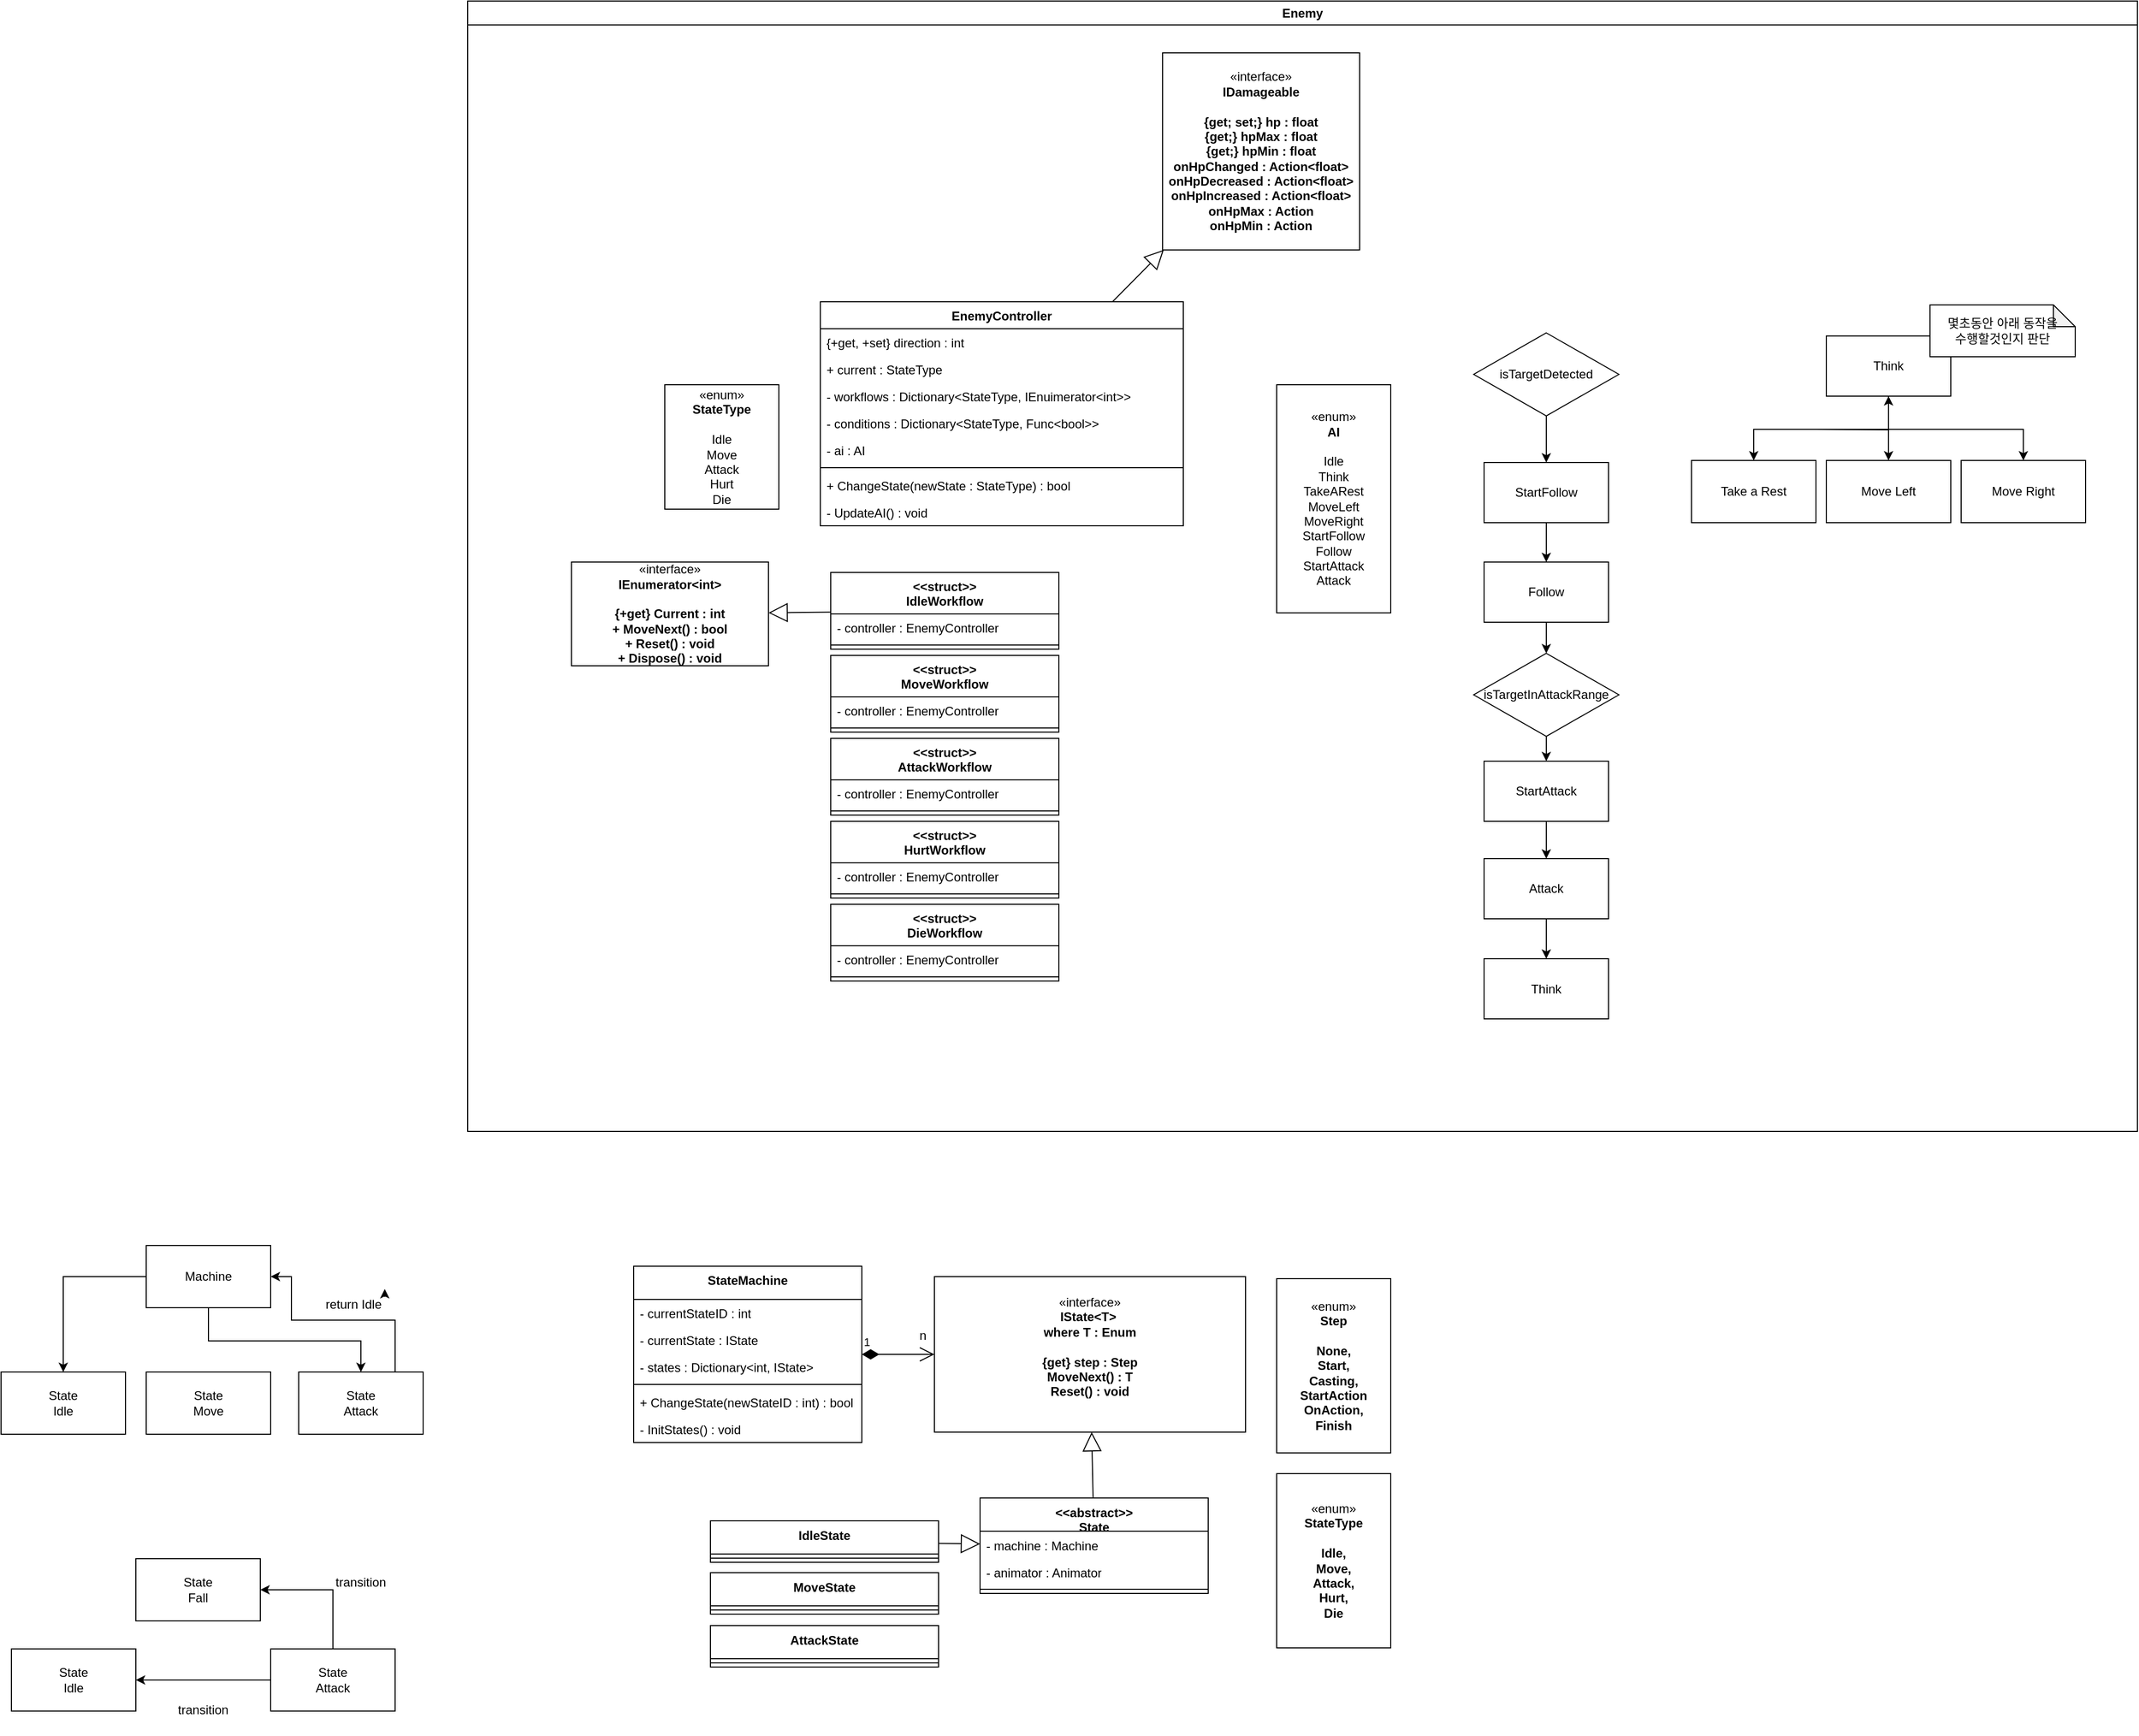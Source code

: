 <mxfile version="21.5.0" type="device">
  <diagram id="C5RBs43oDa-KdzZeNtuy" name="Page-1">
    <mxGraphModel dx="1994" dy="1815" grid="1" gridSize="10" guides="1" tooltips="1" connect="1" arrows="1" fold="1" page="1" pageScale="1" pageWidth="827" pageHeight="1169" math="0" shadow="0">
      <root>
        <mxCell id="WIyWlLk6GJQsqaUBKTNV-0" />
        <mxCell id="WIyWlLk6GJQsqaUBKTNV-1" parent="WIyWlLk6GJQsqaUBKTNV-0" />
        <mxCell id="aOTEqRpUaLpeXfPft1As-40" style="edgeStyle=orthogonalEdgeStyle;rounded=0;orthogonalLoop=1;jettySize=auto;html=1;" parent="WIyWlLk6GJQsqaUBKTNV-1" source="aOTEqRpUaLpeXfPft1As-35" target="aOTEqRpUaLpeXfPft1As-38" edge="1">
          <mxGeometry relative="1" as="geometry">
            <Array as="points">
              <mxPoint x="-550" y="892" />
              <mxPoint x="-403" y="892" />
            </Array>
          </mxGeometry>
        </mxCell>
        <mxCell id="aOTEqRpUaLpeXfPft1As-44" style="edgeStyle=orthogonalEdgeStyle;rounded=0;orthogonalLoop=1;jettySize=auto;html=1;" parent="WIyWlLk6GJQsqaUBKTNV-1" source="aOTEqRpUaLpeXfPft1As-35" target="aOTEqRpUaLpeXfPft1As-36" edge="1">
          <mxGeometry relative="1" as="geometry" />
        </mxCell>
        <mxCell id="aOTEqRpUaLpeXfPft1As-35" value="Machine" style="rounded=0;whiteSpace=wrap;html=1;" parent="WIyWlLk6GJQsqaUBKTNV-1" vertex="1">
          <mxGeometry x="-610" y="800" width="120" height="60" as="geometry" />
        </mxCell>
        <mxCell id="aOTEqRpUaLpeXfPft1As-36" value="State&lt;br&gt;Idle" style="rounded=0;whiteSpace=wrap;html=1;" parent="WIyWlLk6GJQsqaUBKTNV-1" vertex="1">
          <mxGeometry x="-750" y="922" width="120" height="60" as="geometry" />
        </mxCell>
        <mxCell id="aOTEqRpUaLpeXfPft1As-37" value="State&lt;br&gt;Move" style="rounded=0;whiteSpace=wrap;html=1;" parent="WIyWlLk6GJQsqaUBKTNV-1" vertex="1">
          <mxGeometry x="-610" y="922" width="120" height="60" as="geometry" />
        </mxCell>
        <mxCell id="aOTEqRpUaLpeXfPft1As-42" style="edgeStyle=orthogonalEdgeStyle;rounded=0;orthogonalLoop=1;jettySize=auto;html=1;entryX=1;entryY=0.5;entryDx=0;entryDy=0;" parent="WIyWlLk6GJQsqaUBKTNV-1" source="aOTEqRpUaLpeXfPft1As-38" target="aOTEqRpUaLpeXfPft1As-35" edge="1">
          <mxGeometry relative="1" as="geometry">
            <Array as="points">
              <mxPoint x="-370" y="872" />
              <mxPoint x="-470" y="872" />
              <mxPoint x="-470" y="830" />
            </Array>
          </mxGeometry>
        </mxCell>
        <mxCell id="aOTEqRpUaLpeXfPft1As-38" value="State&lt;br&gt;Attack" style="rounded=0;whiteSpace=wrap;html=1;" parent="WIyWlLk6GJQsqaUBKTNV-1" vertex="1">
          <mxGeometry x="-463" y="922" width="120" height="60" as="geometry" />
        </mxCell>
        <mxCell id="aOTEqRpUaLpeXfPft1As-43" value="return Idle" style="text;html=1;strokeColor=none;fillColor=none;align=center;verticalAlign=middle;whiteSpace=wrap;rounded=0;" parent="WIyWlLk6GJQsqaUBKTNV-1" vertex="1">
          <mxGeometry x="-440" y="842" width="60" height="30" as="geometry" />
        </mxCell>
        <mxCell id="aOTEqRpUaLpeXfPft1As-50" value="«enum»&lt;br&gt;&lt;b&gt;AI&lt;br&gt;&lt;/b&gt;&lt;br&gt;Idle&lt;br&gt;Think&lt;br&gt;TakeARest&lt;br&gt;MoveLeft&lt;br&gt;MoveRight&lt;br&gt;StartFollow&lt;br&gt;Follow&lt;br&gt;StartAttack&lt;br&gt;Attack" style="html=1;whiteSpace=wrap;" parent="WIyWlLk6GJQsqaUBKTNV-1" vertex="1">
          <mxGeometry x="480" y="-30" width="110" height="220" as="geometry" />
        </mxCell>
        <mxCell id="aOTEqRpUaLpeXfPft1As-55" style="edgeStyle=orthogonalEdgeStyle;rounded=0;orthogonalLoop=1;jettySize=auto;html=1;" parent="WIyWlLk6GJQsqaUBKTNV-1" source="aOTEqRpUaLpeXfPft1As-51" target="aOTEqRpUaLpeXfPft1As-52" edge="1">
          <mxGeometry relative="1" as="geometry">
            <Array as="points">
              <mxPoint x="1070" y="13" />
              <mxPoint x="940" y="13" />
            </Array>
          </mxGeometry>
        </mxCell>
        <mxCell id="aOTEqRpUaLpeXfPft1As-56" style="edgeStyle=orthogonalEdgeStyle;rounded=0;orthogonalLoop=1;jettySize=auto;html=1;entryX=0.5;entryY=0;entryDx=0;entryDy=0;" parent="WIyWlLk6GJQsqaUBKTNV-1" source="aOTEqRpUaLpeXfPft1As-51" target="aOTEqRpUaLpeXfPft1As-53" edge="1">
          <mxGeometry relative="1" as="geometry" />
        </mxCell>
        <mxCell id="aOTEqRpUaLpeXfPft1As-57" style="edgeStyle=orthogonalEdgeStyle;rounded=0;orthogonalLoop=1;jettySize=auto;html=1;" parent="WIyWlLk6GJQsqaUBKTNV-1" source="aOTEqRpUaLpeXfPft1As-51" target="aOTEqRpUaLpeXfPft1As-54" edge="1">
          <mxGeometry relative="1" as="geometry">
            <Array as="points">
              <mxPoint x="1070" y="13" />
              <mxPoint x="1200" y="13" />
            </Array>
          </mxGeometry>
        </mxCell>
        <mxCell id="aOTEqRpUaLpeXfPft1As-51" value="Think" style="rounded=0;whiteSpace=wrap;html=1;" parent="WIyWlLk6GJQsqaUBKTNV-1" vertex="1">
          <mxGeometry x="1010" y="-77" width="120" height="58" as="geometry" />
        </mxCell>
        <mxCell id="aOTEqRpUaLpeXfPft1As-59" style="edgeStyle=orthogonalEdgeStyle;rounded=0;orthogonalLoop=1;jettySize=auto;html=1;" parent="WIyWlLk6GJQsqaUBKTNV-1" target="aOTEqRpUaLpeXfPft1As-51" edge="1">
          <mxGeometry relative="1" as="geometry">
            <mxPoint x="1000" y="13" as="sourcePoint" />
          </mxGeometry>
        </mxCell>
        <mxCell id="aOTEqRpUaLpeXfPft1As-52" value="Take a Rest" style="rounded=0;whiteSpace=wrap;html=1;" parent="WIyWlLk6GJQsqaUBKTNV-1" vertex="1">
          <mxGeometry x="880" y="43" width="120" height="60" as="geometry" />
        </mxCell>
        <mxCell id="aOTEqRpUaLpeXfPft1As-53" value="Move Left" style="rounded=0;whiteSpace=wrap;html=1;" parent="WIyWlLk6GJQsqaUBKTNV-1" vertex="1">
          <mxGeometry x="1010" y="43" width="120" height="60" as="geometry" />
        </mxCell>
        <mxCell id="aOTEqRpUaLpeXfPft1As-54" value="Move Right" style="rounded=0;whiteSpace=wrap;html=1;" parent="WIyWlLk6GJQsqaUBKTNV-1" vertex="1">
          <mxGeometry x="1140" y="43" width="120" height="60" as="geometry" />
        </mxCell>
        <mxCell id="aOTEqRpUaLpeXfPft1As-58" value="몇초동안 아래 동작을 &lt;br&gt;수행할것인지 판단" style="shape=note;whiteSpace=wrap;html=1;backgroundOutline=1;darkOpacity=0.05;size=21;" parent="WIyWlLk6GJQsqaUBKTNV-1" vertex="1">
          <mxGeometry x="1110" y="-107" width="140" height="50" as="geometry" />
        </mxCell>
        <mxCell id="smGgqJWoycsVkXyafBAR-5" style="edgeStyle=orthogonalEdgeStyle;rounded=0;orthogonalLoop=1;jettySize=auto;html=1;" parent="WIyWlLk6GJQsqaUBKTNV-1" source="smGgqJWoycsVkXyafBAR-1" target="smGgqJWoycsVkXyafBAR-2" edge="1">
          <mxGeometry relative="1" as="geometry" />
        </mxCell>
        <mxCell id="smGgqJWoycsVkXyafBAR-1" value="isTargetDetected" style="rhombus;whiteSpace=wrap;html=1;" parent="WIyWlLk6GJQsqaUBKTNV-1" vertex="1">
          <mxGeometry x="670" y="-80" width="140" height="80" as="geometry" />
        </mxCell>
        <mxCell id="smGgqJWoycsVkXyafBAR-6" style="edgeStyle=orthogonalEdgeStyle;rounded=0;orthogonalLoop=1;jettySize=auto;html=1;entryX=0.5;entryY=0;entryDx=0;entryDy=0;" parent="WIyWlLk6GJQsqaUBKTNV-1" source="smGgqJWoycsVkXyafBAR-2" target="smGgqJWoycsVkXyafBAR-3" edge="1">
          <mxGeometry relative="1" as="geometry" />
        </mxCell>
        <mxCell id="smGgqJWoycsVkXyafBAR-2" value="StartFollow" style="rounded=0;whiteSpace=wrap;html=1;" parent="WIyWlLk6GJQsqaUBKTNV-1" vertex="1">
          <mxGeometry x="680" y="45" width="120" height="58" as="geometry" />
        </mxCell>
        <mxCell id="smGgqJWoycsVkXyafBAR-9" style="edgeStyle=orthogonalEdgeStyle;rounded=0;orthogonalLoop=1;jettySize=auto;html=1;entryX=0.5;entryY=0;entryDx=0;entryDy=0;" parent="WIyWlLk6GJQsqaUBKTNV-1" source="smGgqJWoycsVkXyafBAR-3" target="smGgqJWoycsVkXyafBAR-8" edge="1">
          <mxGeometry relative="1" as="geometry" />
        </mxCell>
        <mxCell id="smGgqJWoycsVkXyafBAR-3" value="Follow" style="rounded=0;whiteSpace=wrap;html=1;" parent="WIyWlLk6GJQsqaUBKTNV-1" vertex="1">
          <mxGeometry x="680" y="141" width="120" height="58" as="geometry" />
        </mxCell>
        <mxCell id="smGgqJWoycsVkXyafBAR-12" style="edgeStyle=orthogonalEdgeStyle;rounded=0;orthogonalLoop=1;jettySize=auto;html=1;entryX=0.5;entryY=0;entryDx=0;entryDy=0;" parent="WIyWlLk6GJQsqaUBKTNV-1" source="smGgqJWoycsVkXyafBAR-8" target="smGgqJWoycsVkXyafBAR-10" edge="1">
          <mxGeometry relative="1" as="geometry" />
        </mxCell>
        <mxCell id="smGgqJWoycsVkXyafBAR-8" value="isTargetInAttackRange" style="rhombus;whiteSpace=wrap;html=1;" parent="WIyWlLk6GJQsqaUBKTNV-1" vertex="1">
          <mxGeometry x="670" y="229" width="140" height="80" as="geometry" />
        </mxCell>
        <mxCell id="smGgqJWoycsVkXyafBAR-13" style="edgeStyle=orthogonalEdgeStyle;rounded=0;orthogonalLoop=1;jettySize=auto;html=1;entryX=0.5;entryY=0;entryDx=0;entryDy=0;" parent="WIyWlLk6GJQsqaUBKTNV-1" source="smGgqJWoycsVkXyafBAR-10" target="smGgqJWoycsVkXyafBAR-11" edge="1">
          <mxGeometry relative="1" as="geometry" />
        </mxCell>
        <mxCell id="smGgqJWoycsVkXyafBAR-10" value="StartAttack" style="rounded=0;whiteSpace=wrap;html=1;" parent="WIyWlLk6GJQsqaUBKTNV-1" vertex="1">
          <mxGeometry x="680" y="333" width="120" height="58" as="geometry" />
        </mxCell>
        <mxCell id="smGgqJWoycsVkXyafBAR-15" style="edgeStyle=orthogonalEdgeStyle;rounded=0;orthogonalLoop=1;jettySize=auto;html=1;" parent="WIyWlLk6GJQsqaUBKTNV-1" source="smGgqJWoycsVkXyafBAR-11" target="smGgqJWoycsVkXyafBAR-14" edge="1">
          <mxGeometry relative="1" as="geometry" />
        </mxCell>
        <mxCell id="smGgqJWoycsVkXyafBAR-11" value="Attack" style="rounded=0;whiteSpace=wrap;html=1;" parent="WIyWlLk6GJQsqaUBKTNV-1" vertex="1">
          <mxGeometry x="680" y="427" width="120" height="58" as="geometry" />
        </mxCell>
        <mxCell id="smGgqJWoycsVkXyafBAR-14" value="Think" style="rounded=0;whiteSpace=wrap;html=1;" parent="WIyWlLk6GJQsqaUBKTNV-1" vertex="1">
          <mxGeometry x="680" y="523.5" width="120" height="58" as="geometry" />
        </mxCell>
        <mxCell id="smGgqJWoycsVkXyafBAR-18" value="«interface»&lt;br&gt;&lt;b&gt;IDamageable&lt;br&gt;&lt;br&gt;{get; set;} hp : float&lt;br&gt;{get;} hpMax : float&lt;br&gt;{get;} hpMin : float&lt;br&gt;onHpChanged : Action&amp;lt;float&amp;gt;&lt;br&gt;onHpDecreased : Action&amp;lt;float&amp;gt;&lt;br&gt;onHpIncreased : Action&amp;lt;float&amp;gt;&lt;br&gt;onHpMax : Action&lt;br&gt;onHpMin : Action&lt;br&gt;&lt;/b&gt;" style="html=1;whiteSpace=wrap;" parent="WIyWlLk6GJQsqaUBKTNV-1" vertex="1">
          <mxGeometry x="370" y="-350" width="190" height="190" as="geometry" />
        </mxCell>
        <mxCell id="smGgqJWoycsVkXyafBAR-19" value="" style="endArrow=block;endSize=16;endFill=0;html=1;rounded=0;" parent="WIyWlLk6GJQsqaUBKTNV-1" source="aOTEqRpUaLpeXfPft1As-0" target="smGgqJWoycsVkXyafBAR-18" edge="1">
          <mxGeometry width="160" relative="1" as="geometry">
            <mxPoint x="50" y="288" as="sourcePoint" />
            <mxPoint x="-10" y="289" as="targetPoint" />
          </mxGeometry>
        </mxCell>
        <mxCell id="smGgqJWoycsVkXyafBAR-20" value="«interface»&lt;br&gt;&lt;b&gt;IState&amp;lt;T&amp;gt;&amp;nbsp;&lt;br&gt;where T : Enum&lt;br&gt;&lt;br&gt;{get} step : Step&lt;br&gt;MoveNext() : T&lt;br&gt;Reset() : void&lt;br&gt;&lt;br&gt;&lt;/b&gt;" style="html=1;whiteSpace=wrap;" parent="WIyWlLk6GJQsqaUBKTNV-1" vertex="1">
          <mxGeometry x="150" y="830" width="300" height="150" as="geometry" />
        </mxCell>
        <mxCell id="smGgqJWoycsVkXyafBAR-21" value="Enemy" style="swimlane;whiteSpace=wrap;html=1;" parent="WIyWlLk6GJQsqaUBKTNV-1" vertex="1">
          <mxGeometry x="-300" y="-400" width="1610" height="1090" as="geometry" />
        </mxCell>
        <mxCell id="aOTEqRpUaLpeXfPft1As-5" value="&amp;lt;&amp;lt;struct&amp;gt;&amp;gt;&lt;br&gt;IdleWorkflow" style="swimlane;fontStyle=1;align=center;verticalAlign=top;childLayout=stackLayout;horizontal=1;startSize=40;horizontalStack=0;resizeParent=1;resizeParentMax=0;resizeLast=0;collapsible=1;marginBottom=0;whiteSpace=wrap;html=1;" parent="smGgqJWoycsVkXyafBAR-21" vertex="1">
          <mxGeometry x="350" y="551" width="220" height="74" as="geometry" />
        </mxCell>
        <mxCell id="aOTEqRpUaLpeXfPft1As-8" value="- controller : EnemyController" style="text;strokeColor=none;fillColor=none;align=left;verticalAlign=top;spacingLeft=4;spacingRight=4;overflow=hidden;rotatable=0;points=[[0,0.5],[1,0.5]];portConstraint=eastwest;whiteSpace=wrap;html=1;" parent="aOTEqRpUaLpeXfPft1As-5" vertex="1">
          <mxGeometry y="40" width="220" height="26" as="geometry" />
        </mxCell>
        <mxCell id="aOTEqRpUaLpeXfPft1As-7" value="" style="line;strokeWidth=1;fillColor=none;align=left;verticalAlign=middle;spacingTop=-1;spacingLeft=3;spacingRight=3;rotatable=0;labelPosition=right;points=[];portConstraint=eastwest;strokeColor=inherit;" parent="aOTEqRpUaLpeXfPft1As-5" vertex="1">
          <mxGeometry y="66" width="220" height="8" as="geometry" />
        </mxCell>
        <mxCell id="aOTEqRpUaLpeXfPft1As-9" value="«interface»&lt;br&gt;&lt;b&gt;IEnumerator&amp;lt;int&amp;gt;&lt;br&gt;&lt;br&gt;{+get} Current : int&lt;br&gt;+ MoveNext() : bool&lt;br&gt;+ Reset() : void&lt;br&gt;+ Dispose() : void&lt;br&gt;&lt;/b&gt;" style="html=1;whiteSpace=wrap;" parent="smGgqJWoycsVkXyafBAR-21" vertex="1">
          <mxGeometry x="100" y="541" width="190" height="100" as="geometry" />
        </mxCell>
        <mxCell id="aOTEqRpUaLpeXfPft1As-10" value="" style="endArrow=block;endSize=16;endFill=0;html=1;rounded=0;" parent="smGgqJWoycsVkXyafBAR-21" source="aOTEqRpUaLpeXfPft1As-5" target="aOTEqRpUaLpeXfPft1As-9" edge="1">
          <mxGeometry width="160" relative="1" as="geometry">
            <mxPoint x="760" y="591" as="sourcePoint" />
            <mxPoint x="920" y="591" as="targetPoint" />
          </mxGeometry>
        </mxCell>
        <mxCell id="aOTEqRpUaLpeXfPft1As-17" value="&amp;lt;&amp;lt;struct&amp;gt;&amp;gt;&lt;br&gt;MoveWorkflow" style="swimlane;fontStyle=1;align=center;verticalAlign=top;childLayout=stackLayout;horizontal=1;startSize=40;horizontalStack=0;resizeParent=1;resizeParentMax=0;resizeLast=0;collapsible=1;marginBottom=0;whiteSpace=wrap;html=1;" parent="smGgqJWoycsVkXyafBAR-21" vertex="1">
          <mxGeometry x="350" y="631" width="220" height="74" as="geometry" />
        </mxCell>
        <mxCell id="aOTEqRpUaLpeXfPft1As-18" value="- controller : EnemyController" style="text;strokeColor=none;fillColor=none;align=left;verticalAlign=top;spacingLeft=4;spacingRight=4;overflow=hidden;rotatable=0;points=[[0,0.5],[1,0.5]];portConstraint=eastwest;whiteSpace=wrap;html=1;" parent="aOTEqRpUaLpeXfPft1As-17" vertex="1">
          <mxGeometry y="40" width="220" height="26" as="geometry" />
        </mxCell>
        <mxCell id="aOTEqRpUaLpeXfPft1As-19" value="" style="line;strokeWidth=1;fillColor=none;align=left;verticalAlign=middle;spacingTop=-1;spacingLeft=3;spacingRight=3;rotatable=0;labelPosition=right;points=[];portConstraint=eastwest;strokeColor=inherit;" parent="aOTEqRpUaLpeXfPft1As-17" vertex="1">
          <mxGeometry y="66" width="220" height="8" as="geometry" />
        </mxCell>
        <mxCell id="aOTEqRpUaLpeXfPft1As-20" value="&amp;lt;&amp;lt;struct&amp;gt;&amp;gt;&lt;br&gt;AttackWorkflow" style="swimlane;fontStyle=1;align=center;verticalAlign=top;childLayout=stackLayout;horizontal=1;startSize=40;horizontalStack=0;resizeParent=1;resizeParentMax=0;resizeLast=0;collapsible=1;marginBottom=0;whiteSpace=wrap;html=1;" parent="smGgqJWoycsVkXyafBAR-21" vertex="1">
          <mxGeometry x="350" y="711" width="220" height="74" as="geometry" />
        </mxCell>
        <mxCell id="aOTEqRpUaLpeXfPft1As-21" value="- controller : EnemyController" style="text;strokeColor=none;fillColor=none;align=left;verticalAlign=top;spacingLeft=4;spacingRight=4;overflow=hidden;rotatable=0;points=[[0,0.5],[1,0.5]];portConstraint=eastwest;whiteSpace=wrap;html=1;" parent="aOTEqRpUaLpeXfPft1As-20" vertex="1">
          <mxGeometry y="40" width="220" height="26" as="geometry" />
        </mxCell>
        <mxCell id="aOTEqRpUaLpeXfPft1As-22" value="" style="line;strokeWidth=1;fillColor=none;align=left;verticalAlign=middle;spacingTop=-1;spacingLeft=3;spacingRight=3;rotatable=0;labelPosition=right;points=[];portConstraint=eastwest;strokeColor=inherit;" parent="aOTEqRpUaLpeXfPft1As-20" vertex="1">
          <mxGeometry y="66" width="220" height="8" as="geometry" />
        </mxCell>
        <mxCell id="aOTEqRpUaLpeXfPft1As-23" value="&amp;lt;&amp;lt;struct&amp;gt;&amp;gt;&lt;br&gt;HurtWorkflow" style="swimlane;fontStyle=1;align=center;verticalAlign=top;childLayout=stackLayout;horizontal=1;startSize=40;horizontalStack=0;resizeParent=1;resizeParentMax=0;resizeLast=0;collapsible=1;marginBottom=0;whiteSpace=wrap;html=1;" parent="smGgqJWoycsVkXyafBAR-21" vertex="1">
          <mxGeometry x="350" y="791" width="220" height="74" as="geometry" />
        </mxCell>
        <mxCell id="aOTEqRpUaLpeXfPft1As-24" value="- controller : EnemyController" style="text;strokeColor=none;fillColor=none;align=left;verticalAlign=top;spacingLeft=4;spacingRight=4;overflow=hidden;rotatable=0;points=[[0,0.5],[1,0.5]];portConstraint=eastwest;whiteSpace=wrap;html=1;" parent="aOTEqRpUaLpeXfPft1As-23" vertex="1">
          <mxGeometry y="40" width="220" height="26" as="geometry" />
        </mxCell>
        <mxCell id="aOTEqRpUaLpeXfPft1As-25" value="" style="line;strokeWidth=1;fillColor=none;align=left;verticalAlign=middle;spacingTop=-1;spacingLeft=3;spacingRight=3;rotatable=0;labelPosition=right;points=[];portConstraint=eastwest;strokeColor=inherit;" parent="aOTEqRpUaLpeXfPft1As-23" vertex="1">
          <mxGeometry y="66" width="220" height="8" as="geometry" />
        </mxCell>
        <mxCell id="aOTEqRpUaLpeXfPft1As-26" value="&amp;lt;&amp;lt;struct&amp;gt;&amp;gt;&lt;br&gt;DieWorkflow" style="swimlane;fontStyle=1;align=center;verticalAlign=top;childLayout=stackLayout;horizontal=1;startSize=40;horizontalStack=0;resizeParent=1;resizeParentMax=0;resizeLast=0;collapsible=1;marginBottom=0;whiteSpace=wrap;html=1;" parent="smGgqJWoycsVkXyafBAR-21" vertex="1">
          <mxGeometry x="350" y="871" width="220" height="74" as="geometry" />
        </mxCell>
        <mxCell id="aOTEqRpUaLpeXfPft1As-27" value="- controller : EnemyController" style="text;strokeColor=none;fillColor=none;align=left;verticalAlign=top;spacingLeft=4;spacingRight=4;overflow=hidden;rotatable=0;points=[[0,0.5],[1,0.5]];portConstraint=eastwest;whiteSpace=wrap;html=1;" parent="aOTEqRpUaLpeXfPft1As-26" vertex="1">
          <mxGeometry y="40" width="220" height="26" as="geometry" />
        </mxCell>
        <mxCell id="aOTEqRpUaLpeXfPft1As-28" value="" style="line;strokeWidth=1;fillColor=none;align=left;verticalAlign=middle;spacingTop=-1;spacingLeft=3;spacingRight=3;rotatable=0;labelPosition=right;points=[];portConstraint=eastwest;strokeColor=inherit;" parent="aOTEqRpUaLpeXfPft1As-26" vertex="1">
          <mxGeometry y="66" width="220" height="8" as="geometry" />
        </mxCell>
        <mxCell id="aOTEqRpUaLpeXfPft1As-4" value="«enum»&lt;br&gt;&lt;b&gt;StateType&lt;br&gt;&lt;/b&gt;&lt;br&gt;Idle&lt;br&gt;Move&lt;br&gt;Attack&lt;br&gt;Hurt&lt;br&gt;Die" style="html=1;whiteSpace=wrap;" parent="smGgqJWoycsVkXyafBAR-21" vertex="1">
          <mxGeometry x="190" y="370" width="110" height="120" as="geometry" />
        </mxCell>
        <mxCell id="aOTEqRpUaLpeXfPft1As-0" value="EnemyController" style="swimlane;fontStyle=1;align=center;verticalAlign=top;childLayout=stackLayout;horizontal=1;startSize=26;horizontalStack=0;resizeParent=1;resizeParentMax=0;resizeLast=0;collapsible=1;marginBottom=0;whiteSpace=wrap;html=1;" parent="smGgqJWoycsVkXyafBAR-21" vertex="1">
          <mxGeometry x="340" y="290" width="350" height="216" as="geometry" />
        </mxCell>
        <mxCell id="aOTEqRpUaLpeXfPft1As-45" value="{+get, +set} direction : int" style="text;strokeColor=none;fillColor=none;align=left;verticalAlign=top;spacingLeft=4;spacingRight=4;overflow=hidden;rotatable=0;points=[[0,0.5],[1,0.5]];portConstraint=eastwest;whiteSpace=wrap;html=1;" parent="aOTEqRpUaLpeXfPft1As-0" vertex="1">
          <mxGeometry y="26" width="350" height="26" as="geometry" />
        </mxCell>
        <mxCell id="aOTEqRpUaLpeXfPft1As-1" value="+ current : StateType" style="text;strokeColor=none;fillColor=none;align=left;verticalAlign=top;spacingLeft=4;spacingRight=4;overflow=hidden;rotatable=0;points=[[0,0.5],[1,0.5]];portConstraint=eastwest;whiteSpace=wrap;html=1;" parent="aOTEqRpUaLpeXfPft1As-0" vertex="1">
          <mxGeometry y="52" width="350" height="26" as="geometry" />
        </mxCell>
        <mxCell id="aOTEqRpUaLpeXfPft1As-46" value="- workflows : Dictionary&amp;lt;StateType, IEnuimerator&amp;lt;int&amp;gt;&amp;gt;" style="text;strokeColor=none;fillColor=none;align=left;verticalAlign=top;spacingLeft=4;spacingRight=4;overflow=hidden;rotatable=0;points=[[0,0.5],[1,0.5]];portConstraint=eastwest;whiteSpace=wrap;html=1;" parent="aOTEqRpUaLpeXfPft1As-0" vertex="1">
          <mxGeometry y="78" width="350" height="26" as="geometry" />
        </mxCell>
        <mxCell id="aOTEqRpUaLpeXfPft1As-47" value="- conditions : Dictionary&amp;lt;StateType, Func&amp;lt;bool&amp;gt;&amp;gt;" style="text;strokeColor=none;fillColor=none;align=left;verticalAlign=top;spacingLeft=4;spacingRight=4;overflow=hidden;rotatable=0;points=[[0,0.5],[1,0.5]];portConstraint=eastwest;whiteSpace=wrap;html=1;" parent="aOTEqRpUaLpeXfPft1As-0" vertex="1">
          <mxGeometry y="104" width="350" height="26" as="geometry" />
        </mxCell>
        <mxCell id="smGgqJWoycsVkXyafBAR-16" value="- ai : AI" style="text;strokeColor=none;fillColor=none;align=left;verticalAlign=top;spacingLeft=4;spacingRight=4;overflow=hidden;rotatable=0;points=[[0,0.5],[1,0.5]];portConstraint=eastwest;whiteSpace=wrap;html=1;" parent="aOTEqRpUaLpeXfPft1As-0" vertex="1">
          <mxGeometry y="130" width="350" height="26" as="geometry" />
        </mxCell>
        <mxCell id="aOTEqRpUaLpeXfPft1As-2" value="" style="line;strokeWidth=1;fillColor=none;align=left;verticalAlign=middle;spacingTop=-1;spacingLeft=3;spacingRight=3;rotatable=0;labelPosition=right;points=[];portConstraint=eastwest;strokeColor=inherit;" parent="aOTEqRpUaLpeXfPft1As-0" vertex="1">
          <mxGeometry y="156" width="350" height="8" as="geometry" />
        </mxCell>
        <mxCell id="aOTEqRpUaLpeXfPft1As-3" value="+ ChangeState(newState : StateType) : bool" style="text;strokeColor=none;fillColor=none;align=left;verticalAlign=top;spacingLeft=4;spacingRight=4;overflow=hidden;rotatable=0;points=[[0,0.5],[1,0.5]];portConstraint=eastwest;whiteSpace=wrap;html=1;" parent="aOTEqRpUaLpeXfPft1As-0" vertex="1">
          <mxGeometry y="164" width="350" height="26" as="geometry" />
        </mxCell>
        <mxCell id="smGgqJWoycsVkXyafBAR-17" value="- UpdateAI() : void" style="text;strokeColor=none;fillColor=none;align=left;verticalAlign=top;spacingLeft=4;spacingRight=4;overflow=hidden;rotatable=0;points=[[0,0.5],[1,0.5]];portConstraint=eastwest;whiteSpace=wrap;html=1;" parent="aOTEqRpUaLpeXfPft1As-0" vertex="1">
          <mxGeometry y="190" width="350" height="26" as="geometry" />
        </mxCell>
        <mxCell id="smGgqJWoycsVkXyafBAR-25" style="edgeStyle=orthogonalEdgeStyle;rounded=0;orthogonalLoop=1;jettySize=auto;html=1;entryX=1;entryY=0.5;entryDx=0;entryDy=0;" parent="WIyWlLk6GJQsqaUBKTNV-1" source="smGgqJWoycsVkXyafBAR-22" target="smGgqJWoycsVkXyafBAR-23" edge="1">
          <mxGeometry relative="1" as="geometry" />
        </mxCell>
        <mxCell id="smGgqJWoycsVkXyafBAR-27" style="edgeStyle=orthogonalEdgeStyle;rounded=0;orthogonalLoop=1;jettySize=auto;html=1;entryX=1;entryY=0.5;entryDx=0;entryDy=0;" parent="WIyWlLk6GJQsqaUBKTNV-1" source="smGgqJWoycsVkXyafBAR-22" target="smGgqJWoycsVkXyafBAR-24" edge="1">
          <mxGeometry relative="1" as="geometry">
            <Array as="points">
              <mxPoint x="-430" y="1132" />
            </Array>
          </mxGeometry>
        </mxCell>
        <mxCell id="smGgqJWoycsVkXyafBAR-22" value="State&lt;br&gt;Attack" style="rounded=0;whiteSpace=wrap;html=1;" parent="WIyWlLk6GJQsqaUBKTNV-1" vertex="1">
          <mxGeometry x="-490" y="1189" width="120" height="60" as="geometry" />
        </mxCell>
        <mxCell id="smGgqJWoycsVkXyafBAR-23" value="State&lt;br&gt;Idle" style="rounded=0;whiteSpace=wrap;html=1;" parent="WIyWlLk6GJQsqaUBKTNV-1" vertex="1">
          <mxGeometry x="-740" y="1189" width="120" height="60" as="geometry" />
        </mxCell>
        <mxCell id="smGgqJWoycsVkXyafBAR-24" value="State&lt;br&gt;Fall" style="rounded=0;whiteSpace=wrap;html=1;" parent="WIyWlLk6GJQsqaUBKTNV-1" vertex="1">
          <mxGeometry x="-620" y="1102" width="120" height="60" as="geometry" />
        </mxCell>
        <mxCell id="smGgqJWoycsVkXyafBAR-26" value="transition&lt;br&gt;" style="text;html=1;strokeColor=none;fillColor=none;align=center;verticalAlign=middle;whiteSpace=wrap;rounded=0;" parent="WIyWlLk6GJQsqaUBKTNV-1" vertex="1">
          <mxGeometry x="-590" y="1224" width="70" height="48" as="geometry" />
        </mxCell>
        <mxCell id="smGgqJWoycsVkXyafBAR-28" value="transition&lt;br&gt;" style="text;html=1;strokeColor=none;fillColor=none;align=center;verticalAlign=middle;whiteSpace=wrap;rounded=0;" parent="WIyWlLk6GJQsqaUBKTNV-1" vertex="1">
          <mxGeometry x="-438" y="1101" width="70" height="48" as="geometry" />
        </mxCell>
        <mxCell id="WVm0MRxjZDviZCdLxg2u-0" value="&amp;lt;&amp;lt;abstract&amp;gt;&amp;gt;&lt;br&gt;State" style="swimlane;fontStyle=1;align=center;verticalAlign=top;childLayout=stackLayout;horizontal=1;startSize=32;horizontalStack=0;resizeParent=1;resizeParentMax=0;resizeLast=0;collapsible=1;marginBottom=0;whiteSpace=wrap;html=1;" parent="WIyWlLk6GJQsqaUBKTNV-1" vertex="1">
          <mxGeometry x="194" y="1043.5" width="220" height="92" as="geometry" />
        </mxCell>
        <mxCell id="WVm0MRxjZDviZCdLxg2u-5" value="- machine : Machine" style="text;strokeColor=none;fillColor=none;align=left;verticalAlign=top;spacingLeft=4;spacingRight=4;overflow=hidden;rotatable=0;points=[[0,0.5],[1,0.5]];portConstraint=eastwest;whiteSpace=wrap;html=1;" parent="WVm0MRxjZDviZCdLxg2u-0" vertex="1">
          <mxGeometry y="32" width="220" height="26" as="geometry" />
        </mxCell>
        <mxCell id="WVm0MRxjZDviZCdLxg2u-1" value="- animator : Animator" style="text;strokeColor=none;fillColor=none;align=left;verticalAlign=top;spacingLeft=4;spacingRight=4;overflow=hidden;rotatable=0;points=[[0,0.5],[1,0.5]];portConstraint=eastwest;whiteSpace=wrap;html=1;" parent="WVm0MRxjZDviZCdLxg2u-0" vertex="1">
          <mxGeometry y="58" width="220" height="26" as="geometry" />
        </mxCell>
        <mxCell id="WVm0MRxjZDviZCdLxg2u-2" value="" style="line;strokeWidth=1;fillColor=none;align=left;verticalAlign=middle;spacingTop=-1;spacingLeft=3;spacingRight=3;rotatable=0;labelPosition=right;points=[];portConstraint=eastwest;strokeColor=inherit;" parent="WVm0MRxjZDviZCdLxg2u-0" vertex="1">
          <mxGeometry y="84" width="220" height="8" as="geometry" />
        </mxCell>
        <mxCell id="WVm0MRxjZDviZCdLxg2u-3" value="" style="endArrow=block;endSize=16;endFill=0;html=1;rounded=0;" parent="WIyWlLk6GJQsqaUBKTNV-1" source="WVm0MRxjZDviZCdLxg2u-0" target="smGgqJWoycsVkXyafBAR-20" edge="1">
          <mxGeometry width="160" relative="1" as="geometry">
            <mxPoint x="50" y="288" as="sourcePoint" />
            <mxPoint x="-10" y="289" as="targetPoint" />
          </mxGeometry>
        </mxCell>
        <mxCell id="WVm0MRxjZDviZCdLxg2u-7" value="StateMachine" style="swimlane;fontStyle=1;align=center;verticalAlign=top;childLayout=stackLayout;horizontal=1;startSize=32;horizontalStack=0;resizeParent=1;resizeParentMax=0;resizeLast=0;collapsible=1;marginBottom=0;whiteSpace=wrap;html=1;" parent="WIyWlLk6GJQsqaUBKTNV-1" vertex="1">
          <mxGeometry x="-140" y="820" width="220" height="170" as="geometry" />
        </mxCell>
        <mxCell id="WVm0MRxjZDviZCdLxg2u-8" value="- currentStateID : int" style="text;strokeColor=none;fillColor=none;align=left;verticalAlign=top;spacingLeft=4;spacingRight=4;overflow=hidden;rotatable=0;points=[[0,0.5],[1,0.5]];portConstraint=eastwest;whiteSpace=wrap;html=1;" parent="WVm0MRxjZDviZCdLxg2u-7" vertex="1">
          <mxGeometry y="32" width="220" height="26" as="geometry" />
        </mxCell>
        <mxCell id="WVm0MRxjZDviZCdLxg2u-11" value="- currentState : IState" style="text;strokeColor=none;fillColor=none;align=left;verticalAlign=top;spacingLeft=4;spacingRight=4;overflow=hidden;rotatable=0;points=[[0,0.5],[1,0.5]];portConstraint=eastwest;whiteSpace=wrap;html=1;" parent="WVm0MRxjZDviZCdLxg2u-7" vertex="1">
          <mxGeometry y="58" width="220" height="26" as="geometry" />
        </mxCell>
        <mxCell id="WVm0MRxjZDviZCdLxg2u-14" value="- states : Dictionary&amp;lt;int, IState&amp;gt;" style="text;strokeColor=none;fillColor=none;align=left;verticalAlign=top;spacingLeft=4;spacingRight=4;overflow=hidden;rotatable=0;points=[[0,0.5],[1,0.5]];portConstraint=eastwest;whiteSpace=wrap;html=1;" parent="WVm0MRxjZDviZCdLxg2u-7" vertex="1">
          <mxGeometry y="84" width="220" height="26" as="geometry" />
        </mxCell>
        <mxCell id="WVm0MRxjZDviZCdLxg2u-10" value="" style="line;strokeWidth=1;fillColor=none;align=left;verticalAlign=middle;spacingTop=-1;spacingLeft=3;spacingRight=3;rotatable=0;labelPosition=right;points=[];portConstraint=eastwest;strokeColor=inherit;" parent="WVm0MRxjZDviZCdLxg2u-7" vertex="1">
          <mxGeometry y="110" width="220" height="8" as="geometry" />
        </mxCell>
        <mxCell id="WVm0MRxjZDviZCdLxg2u-15" value="+ ChangeState(newStateID : int) : bool" style="text;strokeColor=none;fillColor=none;align=left;verticalAlign=top;spacingLeft=4;spacingRight=4;overflow=hidden;rotatable=0;points=[[0,0.5],[1,0.5]];portConstraint=eastwest;whiteSpace=wrap;html=1;" parent="WVm0MRxjZDviZCdLxg2u-7" vertex="1">
          <mxGeometry y="118" width="220" height="26" as="geometry" />
        </mxCell>
        <mxCell id="WVm0MRxjZDviZCdLxg2u-16" value="- InitStates() : void" style="text;strokeColor=none;fillColor=none;align=left;verticalAlign=top;spacingLeft=4;spacingRight=4;overflow=hidden;rotatable=0;points=[[0,0.5],[1,0.5]];portConstraint=eastwest;whiteSpace=wrap;html=1;" parent="WVm0MRxjZDviZCdLxg2u-7" vertex="1">
          <mxGeometry y="144" width="220" height="26" as="geometry" />
        </mxCell>
        <mxCell id="WVm0MRxjZDviZCdLxg2u-12" value="1" style="endArrow=open;html=1;endSize=12;startArrow=diamondThin;startSize=14;startFill=1;edgeStyle=orthogonalEdgeStyle;align=left;verticalAlign=bottom;rounded=0;" parent="WIyWlLk6GJQsqaUBKTNV-1" source="WVm0MRxjZDviZCdLxg2u-7" target="smGgqJWoycsVkXyafBAR-20" edge="1">
          <mxGeometry x="-1" y="3" relative="1" as="geometry">
            <mxPoint x="220" y="990" as="sourcePoint" />
            <mxPoint x="380" y="990" as="targetPoint" />
          </mxGeometry>
        </mxCell>
        <mxCell id="WVm0MRxjZDviZCdLxg2u-13" value="n" style="text;html=1;strokeColor=none;fillColor=none;align=center;verticalAlign=middle;whiteSpace=wrap;rounded=0;" parent="WIyWlLk6GJQsqaUBKTNV-1" vertex="1">
          <mxGeometry x="124" y="872" width="30" height="30" as="geometry" />
        </mxCell>
        <mxCell id="WVm0MRxjZDviZCdLxg2u-17" value="IdleState" style="swimlane;fontStyle=1;align=center;verticalAlign=top;childLayout=stackLayout;horizontal=1;startSize=32;horizontalStack=0;resizeParent=1;resizeParentMax=0;resizeLast=0;collapsible=1;marginBottom=0;whiteSpace=wrap;html=1;" parent="WIyWlLk6GJQsqaUBKTNV-1" vertex="1">
          <mxGeometry x="-66" y="1065.5" width="220" height="40" as="geometry" />
        </mxCell>
        <mxCell id="WVm0MRxjZDviZCdLxg2u-20" value="" style="line;strokeWidth=1;fillColor=none;align=left;verticalAlign=middle;spacingTop=-1;spacingLeft=3;spacingRight=3;rotatable=0;labelPosition=right;points=[];portConstraint=eastwest;strokeColor=inherit;" parent="WVm0MRxjZDviZCdLxg2u-17" vertex="1">
          <mxGeometry y="32" width="220" height="8" as="geometry" />
        </mxCell>
        <mxCell id="WVm0MRxjZDviZCdLxg2u-21" value="MoveState" style="swimlane;fontStyle=1;align=center;verticalAlign=top;childLayout=stackLayout;horizontal=1;startSize=32;horizontalStack=0;resizeParent=1;resizeParentMax=0;resizeLast=0;collapsible=1;marginBottom=0;whiteSpace=wrap;html=1;" parent="WIyWlLk6GJQsqaUBKTNV-1" vertex="1">
          <mxGeometry x="-66" y="1115.5" width="220" height="40" as="geometry" />
        </mxCell>
        <mxCell id="WVm0MRxjZDviZCdLxg2u-22" value="" style="line;strokeWidth=1;fillColor=none;align=left;verticalAlign=middle;spacingTop=-1;spacingLeft=3;spacingRight=3;rotatable=0;labelPosition=right;points=[];portConstraint=eastwest;strokeColor=inherit;" parent="WVm0MRxjZDviZCdLxg2u-21" vertex="1">
          <mxGeometry y="32" width="220" height="8" as="geometry" />
        </mxCell>
        <mxCell id="WVm0MRxjZDviZCdLxg2u-23" value="AttackState" style="swimlane;fontStyle=1;align=center;verticalAlign=top;childLayout=stackLayout;horizontal=1;startSize=32;horizontalStack=0;resizeParent=1;resizeParentMax=0;resizeLast=0;collapsible=1;marginBottom=0;whiteSpace=wrap;html=1;" parent="WIyWlLk6GJQsqaUBKTNV-1" vertex="1">
          <mxGeometry x="-66" y="1166.5" width="220" height="40" as="geometry" />
        </mxCell>
        <mxCell id="WVm0MRxjZDviZCdLxg2u-24" value="" style="line;strokeWidth=1;fillColor=none;align=left;verticalAlign=middle;spacingTop=-1;spacingLeft=3;spacingRight=3;rotatable=0;labelPosition=right;points=[];portConstraint=eastwest;strokeColor=inherit;" parent="WVm0MRxjZDviZCdLxg2u-23" vertex="1">
          <mxGeometry y="32" width="220" height="8" as="geometry" />
        </mxCell>
        <mxCell id="WVm0MRxjZDviZCdLxg2u-25" value="" style="endArrow=block;endSize=16;endFill=0;html=1;rounded=0;" parent="WIyWlLk6GJQsqaUBKTNV-1" source="WVm0MRxjZDviZCdLxg2u-17" target="WVm0MRxjZDviZCdLxg2u-0" edge="1">
          <mxGeometry width="160" relative="1" as="geometry">
            <mxPoint x="374" y="1075.5" as="sourcePoint" />
            <mxPoint x="426" y="1036.5" as="targetPoint" />
          </mxGeometry>
        </mxCell>
        <mxCell id="bTaTLrzRHlVHMVWV5kqb-1" style="edgeStyle=orthogonalEdgeStyle;rounded=0;orthogonalLoop=1;jettySize=auto;html=1;exitX=1;exitY=0.25;exitDx=0;exitDy=0;entryX=1;entryY=0;entryDx=0;entryDy=0;" edge="1" parent="WIyWlLk6GJQsqaUBKTNV-1" source="aOTEqRpUaLpeXfPft1As-43" target="aOTEqRpUaLpeXfPft1As-43">
          <mxGeometry relative="1" as="geometry" />
        </mxCell>
        <mxCell id="bTaTLrzRHlVHMVWV5kqb-4" value="«enum»&lt;br&gt;&lt;b&gt;Step&lt;br&gt;&lt;br&gt;None,&lt;br&gt;Start,&lt;br&gt;Casting,&lt;br&gt;StartAction&lt;br&gt;OnAction,&lt;br&gt;Finish&lt;br&gt;&lt;/b&gt;" style="html=1;whiteSpace=wrap;" vertex="1" parent="WIyWlLk6GJQsqaUBKTNV-1">
          <mxGeometry x="480" y="832" width="110" height="168" as="geometry" />
        </mxCell>
        <mxCell id="bTaTLrzRHlVHMVWV5kqb-5" value="«enum»&lt;br&gt;&lt;b&gt;StateType&lt;br&gt;&lt;br&gt;Idle,&lt;br&gt;Move,&lt;br&gt;Attack,&lt;br&gt;Hurt,&lt;br&gt;Die&lt;br&gt;&lt;/b&gt;" style="html=1;whiteSpace=wrap;" vertex="1" parent="WIyWlLk6GJQsqaUBKTNV-1">
          <mxGeometry x="480" y="1020" width="110" height="168" as="geometry" />
        </mxCell>
      </root>
    </mxGraphModel>
  </diagram>
</mxfile>
